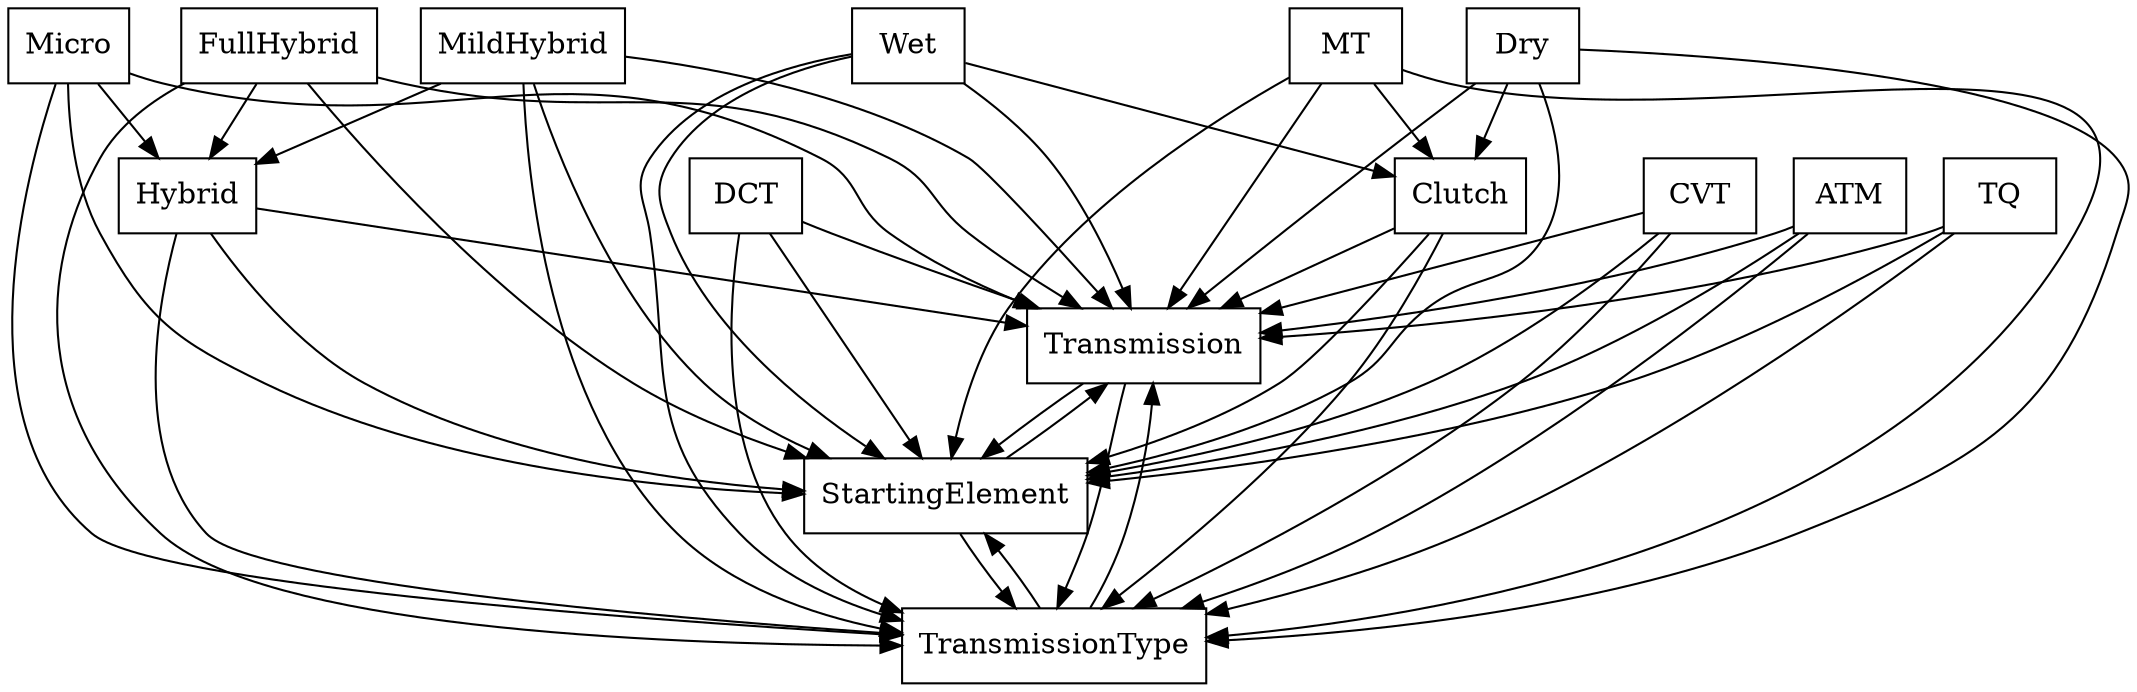 digraph{
graph [rankdir=TB];
node [shape=box];
edge [arrowhead=normal];
0[label="Wet",]
1[label="Transmission",]
2[label="StartingElement",]
3[label="MildHybrid",]
4[label="FullHybrid",]
5[label="Hybrid",]
6[label="MT",]
7[label="ATM",]
8[label="TQ",]
9[label="DCT",]
10[label="TransmissionType",]
11[label="Clutch",]
12[label="Micro",]
13[label="CVT",]
14[label="Dry",]
0->1[label="",]
0->2[label="",]
0->10[label="",]
0->11[label="",]
1->2[label="",]
1->10[label="",]
2->1[label="",]
2->10[label="",]
3->1[label="",]
3->2[label="",]
3->5[label="",]
3->10[label="",]
4->1[label="",]
4->2[label="",]
4->5[label="",]
4->10[label="",]
5->1[label="",]
5->2[label="",]
5->10[label="",]
6->1[label="",]
6->2[label="",]
6->10[label="",]
6->11[label="",]
7->1[label="",]
7->2[label="",]
7->10[label="",]
8->1[label="",]
8->2[label="",]
8->10[label="",]
9->1[label="",]
9->2[label="",]
9->10[label="",]
10->1[label="",]
10->2[label="",]
11->1[label="",]
11->2[label="",]
11->10[label="",]
12->1[label="",]
12->2[label="",]
12->5[label="",]
12->10[label="",]
13->1[label="",]
13->2[label="",]
13->10[label="",]
14->1[label="",]
14->2[label="",]
14->10[label="",]
14->11[label="",]
}
